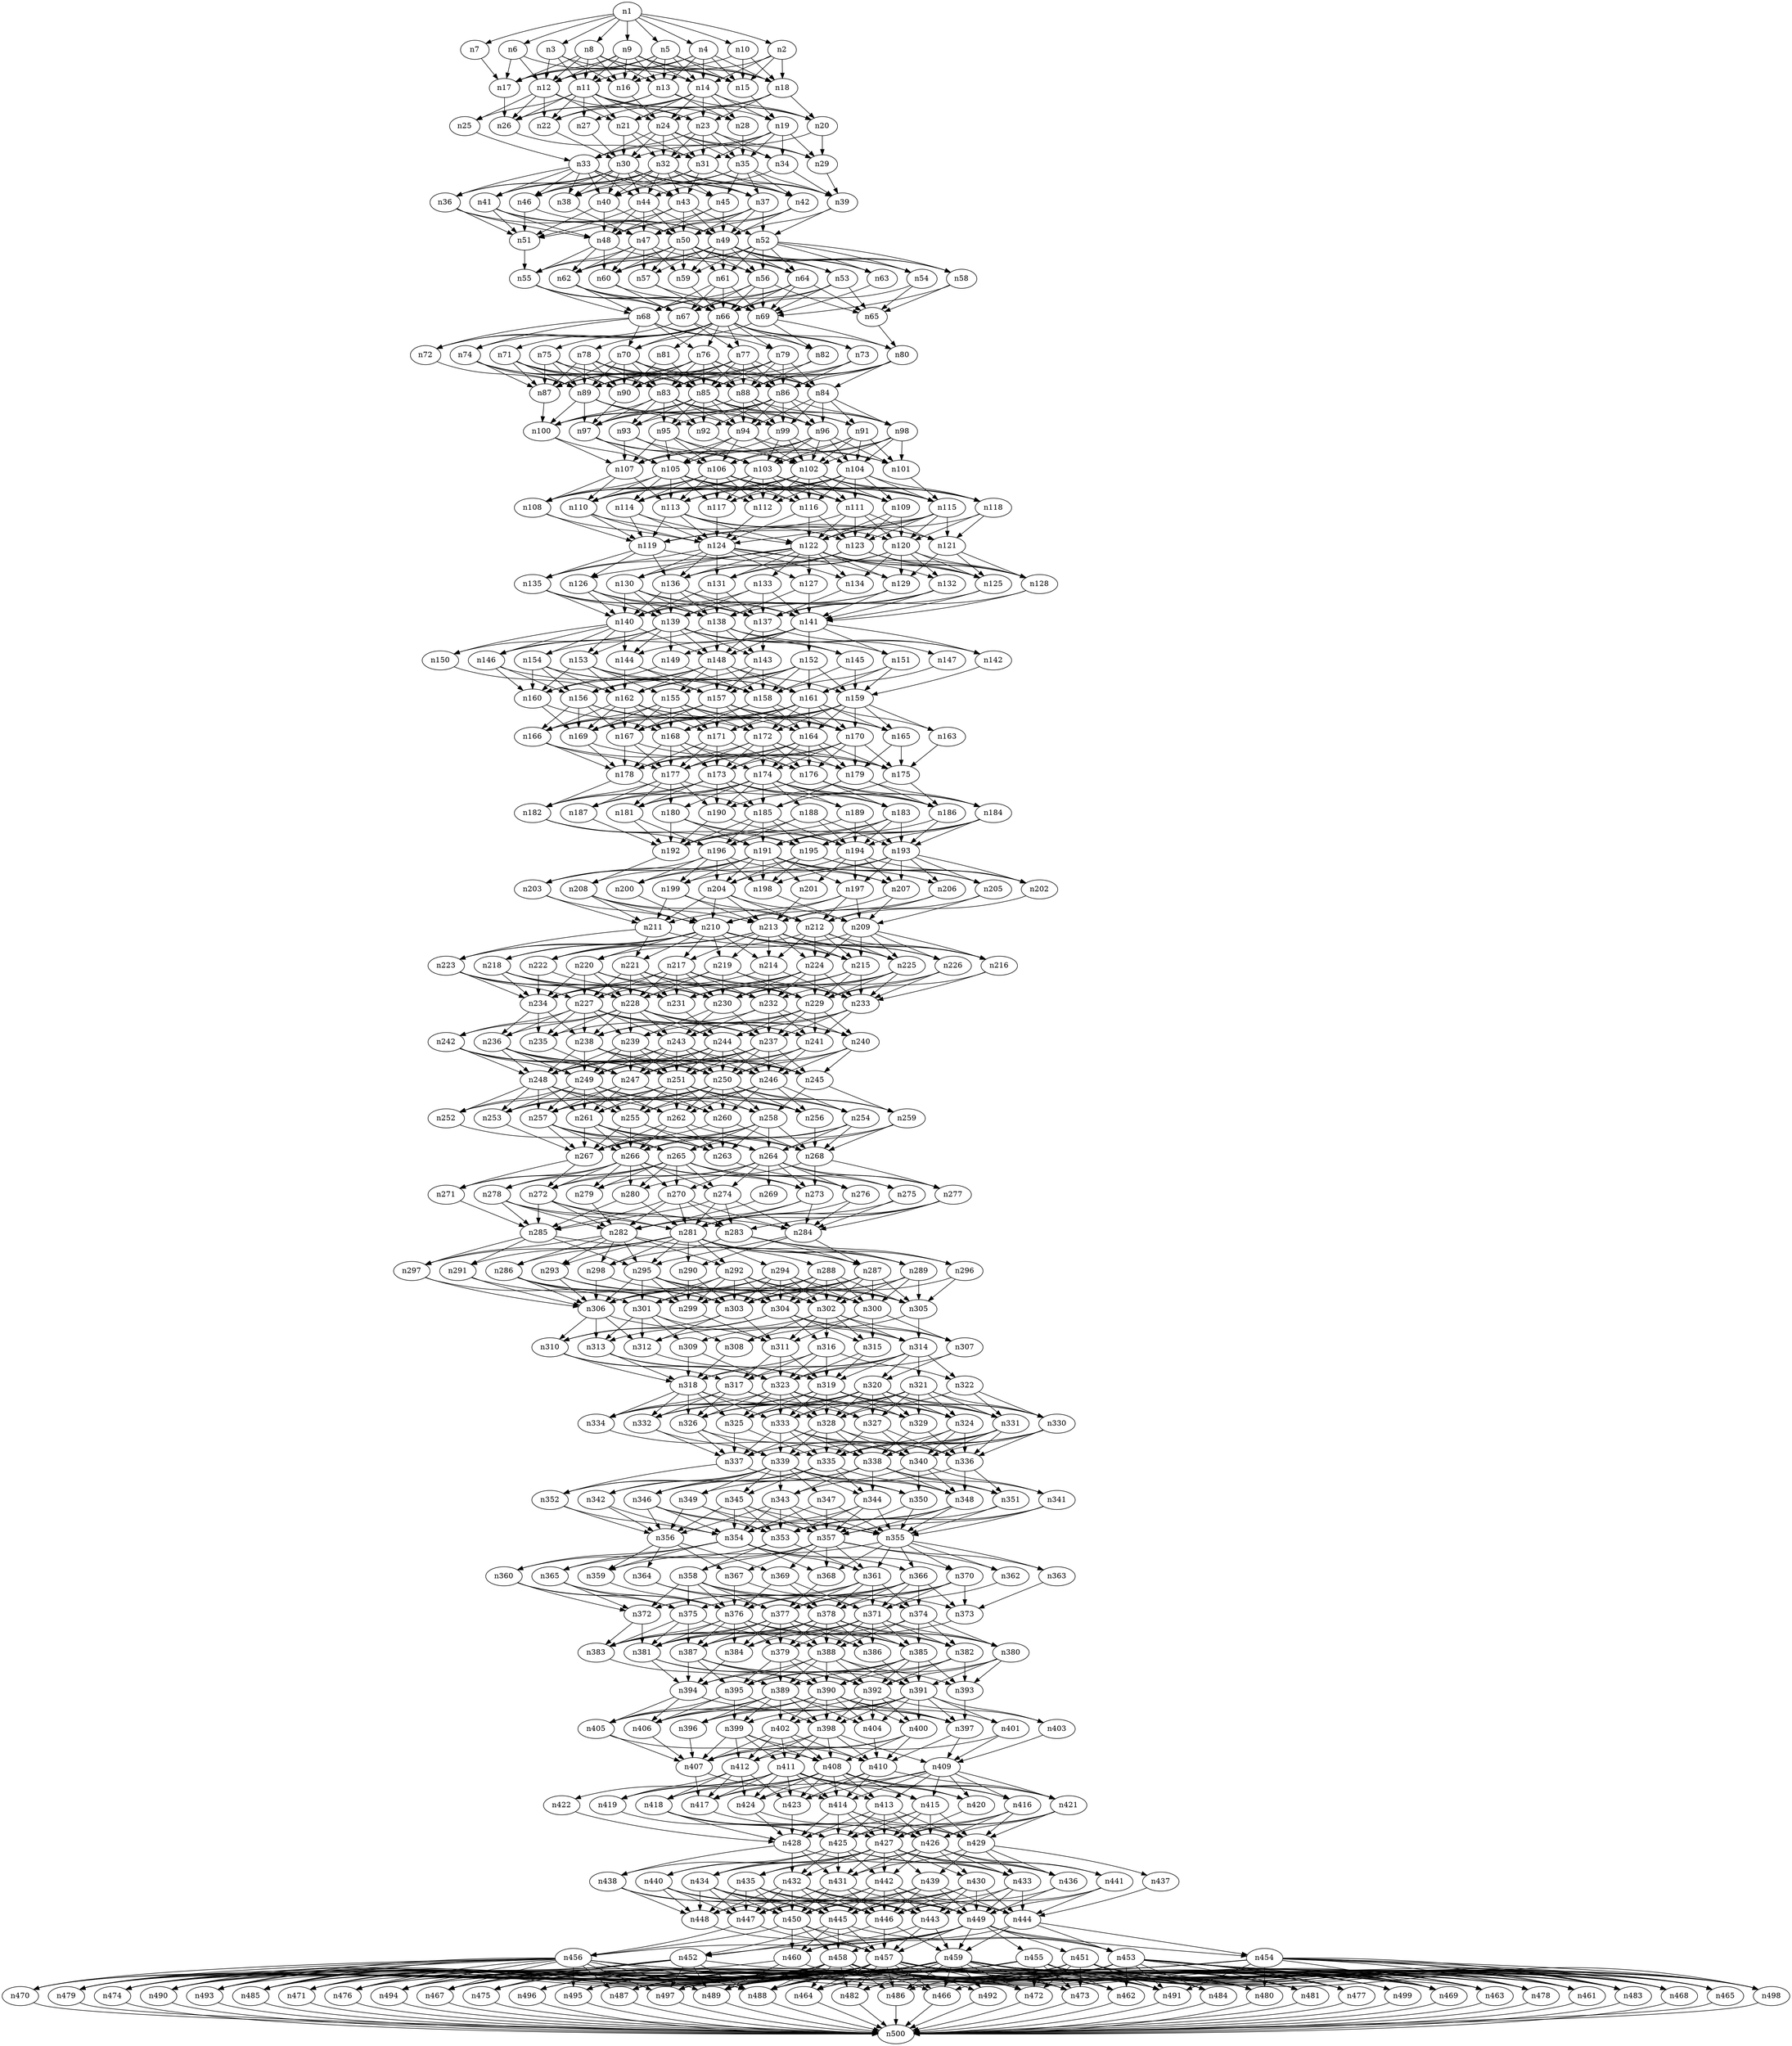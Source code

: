 digraph {
  n1 -> n2;
  n1 -> n3;
  n1 -> n4;
  n1 -> n5;
  n1 -> n6;
  n1 -> n7;
  n1 -> n8;
  n1 -> n9;
  n1 -> n10;
  n2 -> n14;
  n2 -> n15;
  n2 -> n16;
  n2 -> n18;
  n3 -> n11;
  n3 -> n12;
  n3 -> n15;
  n3 -> n16;
  n4 -> n11;
  n4 -> n12;
  n4 -> n13;
  n4 -> n14;
  n4 -> n15;
  n4 -> n18;
  n5 -> n12;
  n5 -> n13;
  n5 -> n14;
  n5 -> n15;
  n5 -> n16;
  n5 -> n17;
  n5 -> n18;
  n6 -> n12;
  n6 -> n14;
  n6 -> n17;
  n7 -> n17;
  n8 -> n11;
  n8 -> n12;
  n8 -> n13;
  n8 -> n15;
  n8 -> n16;
  n8 -> n17;
  n8 -> n18;
  n9 -> n11;
  n9 -> n12;
  n9 -> n13;
  n9 -> n14;
  n9 -> n15;
  n9 -> n16;
  n9 -> n17;
  n9 -> n18;
  n10 -> n15;
  n10 -> n17;
  n10 -> n18;
  n11 -> n19;
  n11 -> n20;
  n11 -> n21;
  n11 -> n22;
  n11 -> n23;
  n11 -> n24;
  n11 -> n25;
  n11 -> n26;
  n11 -> n27;
  n11 -> n28;
  n12 -> n21;
  n12 -> n22;
  n12 -> n23;
  n12 -> n25;
  n12 -> n26;
  n13 -> n20;
  n13 -> n22;
  n13 -> n26;
  n13 -> n28;
  n14 -> n19;
  n14 -> n20;
  n14 -> n21;
  n14 -> n22;
  n14 -> n23;
  n14 -> n24;
  n14 -> n26;
  n14 -> n27;
  n14 -> n28;
  n15 -> n19;
  n16 -> n24;
  n17 -> n26;
  n18 -> n20;
  n18 -> n21;
  n18 -> n23;
  n18 -> n24;
  n19 -> n29;
  n19 -> n31;
  n19 -> n32;
  n19 -> n33;
  n19 -> n34;
  n19 -> n35;
  n20 -> n29;
  n20 -> n30;
  n21 -> n30;
  n21 -> n31;
  n21 -> n32;
  n22 -> n30;
  n23 -> n29;
  n23 -> n31;
  n23 -> n32;
  n23 -> n33;
  n23 -> n34;
  n23 -> n35;
  n24 -> n29;
  n24 -> n30;
  n24 -> n31;
  n24 -> n32;
  n24 -> n33;
  n24 -> n34;
  n24 -> n35;
  n25 -> n33;
  n26 -> n31;
  n27 -> n30;
  n28 -> n35;
  n29 -> n39;
  n30 -> n36;
  n30 -> n37;
  n30 -> n38;
  n30 -> n40;
  n30 -> n41;
  n30 -> n42;
  n30 -> n43;
  n30 -> n44;
  n30 -> n45;
  n30 -> n46;
  n31 -> n39;
  n31 -> n40;
  n31 -> n42;
  n31 -> n43;
  n31 -> n46;
  n32 -> n36;
  n32 -> n37;
  n32 -> n38;
  n32 -> n39;
  n32 -> n40;
  n32 -> n41;
  n32 -> n42;
  n32 -> n43;
  n32 -> n44;
  n32 -> n45;
  n32 -> n46;
  n33 -> n36;
  n33 -> n37;
  n33 -> n38;
  n33 -> n40;
  n33 -> n41;
  n33 -> n42;
  n33 -> n43;
  n33 -> n44;
  n33 -> n46;
  n34 -> n39;
  n34 -> n44;
  n35 -> n37;
  n35 -> n38;
  n35 -> n39;
  n35 -> n40;
  n35 -> n42;
  n35 -> n45;
  n36 -> n48;
  n36 -> n49;
  n36 -> n51;
  n37 -> n47;
  n37 -> n48;
  n37 -> n49;
  n37 -> n50;
  n37 -> n52;
  n38 -> n47;
  n39 -> n49;
  n39 -> n52;
  n40 -> n48;
  n40 -> n50;
  n40 -> n51;
  n41 -> n47;
  n41 -> n48;
  n41 -> n49;
  n41 -> n50;
  n41 -> n51;
  n42 -> n47;
  n42 -> n49;
  n42 -> n50;
  n43 -> n48;
  n43 -> n49;
  n43 -> n50;
  n43 -> n51;
  n43 -> n52;
  n44 -> n47;
  n44 -> n48;
  n44 -> n49;
  n44 -> n50;
  n44 -> n51;
  n45 -> n47;
  n45 -> n48;
  n45 -> n49;
  n46 -> n49;
  n46 -> n51;
  n47 -> n55;
  n47 -> n57;
  n47 -> n59;
  n47 -> n60;
  n47 -> n62;
  n47 -> n64;
  n48 -> n55;
  n48 -> n56;
  n48 -> n60;
  n48 -> n62;
  n49 -> n53;
  n49 -> n54;
  n49 -> n56;
  n49 -> n57;
  n49 -> n58;
  n49 -> n59;
  n49 -> n60;
  n49 -> n61;
  n49 -> n62;
  n49 -> n63;
  n49 -> n64;
  n50 -> n53;
  n50 -> n54;
  n50 -> n55;
  n50 -> n56;
  n50 -> n57;
  n50 -> n58;
  n50 -> n59;
  n50 -> n60;
  n50 -> n61;
  n50 -> n62;
  n50 -> n63;
  n50 -> n64;
  n51 -> n55;
  n52 -> n54;
  n52 -> n56;
  n52 -> n58;
  n52 -> n59;
  n52 -> n60;
  n52 -> n61;
  n52 -> n62;
  n52 -> n63;
  n52 -> n64;
  n53 -> n65;
  n53 -> n66;
  n53 -> n67;
  n53 -> n69;
  n54 -> n65;
  n54 -> n66;
  n55 -> n66;
  n55 -> n67;
  n55 -> n68;
  n55 -> n69;
  n56 -> n65;
  n56 -> n66;
  n56 -> n67;
  n56 -> n68;
  n56 -> n69;
  n57 -> n66;
  n57 -> n69;
  n58 -> n65;
  n58 -> n69;
  n59 -> n66;
  n60 -> n67;
  n60 -> n69;
  n61 -> n66;
  n61 -> n67;
  n61 -> n68;
  n61 -> n69;
  n62 -> n66;
  n62 -> n67;
  n62 -> n68;
  n62 -> n69;
  n63 -> n69;
  n64 -> n65;
  n64 -> n66;
  n64 -> n67;
  n64 -> n68;
  n64 -> n69;
  n65 -> n80;
  n66 -> n70;
  n66 -> n71;
  n66 -> n72;
  n66 -> n73;
  n66 -> n74;
  n66 -> n75;
  n66 -> n76;
  n66 -> n77;
  n66 -> n78;
  n66 -> n79;
  n66 -> n80;
  n66 -> n81;
  n66 -> n82;
  n67 -> n72;
  n67 -> n77;
  n67 -> n82;
  n68 -> n70;
  n68 -> n72;
  n68 -> n73;
  n68 -> n74;
  n68 -> n76;
  n68 -> n79;
  n69 -> n70;
  n69 -> n80;
  n69 -> n82;
  n70 -> n83;
  n70 -> n84;
  n70 -> n85;
  n70 -> n87;
  n70 -> n88;
  n70 -> n89;
  n70 -> n90;
  n71 -> n83;
  n71 -> n85;
  n71 -> n87;
  n71 -> n88;
  n71 -> n89;
  n71 -> n90;
  n72 -> n89;
  n73 -> n83;
  n73 -> n86;
  n73 -> n88;
  n74 -> n83;
  n74 -> n85;
  n74 -> n87;
  n74 -> n88;
  n74 -> n89;
  n75 -> n84;
  n75 -> n87;
  n75 -> n88;
  n75 -> n89;
  n75 -> n90;
  n76 -> n83;
  n76 -> n84;
  n76 -> n85;
  n76 -> n86;
  n76 -> n87;
  n76 -> n88;
  n76 -> n89;
  n76 -> n90;
  n77 -> n83;
  n77 -> n84;
  n77 -> n85;
  n77 -> n86;
  n77 -> n87;
  n77 -> n88;
  n77 -> n89;
  n77 -> n90;
  n78 -> n83;
  n78 -> n85;
  n78 -> n86;
  n78 -> n87;
  n78 -> n88;
  n78 -> n89;
  n78 -> n90;
  n79 -> n83;
  n79 -> n84;
  n79 -> n85;
  n79 -> n86;
  n79 -> n87;
  n79 -> n88;
  n79 -> n89;
  n80 -> n84;
  n80 -> n85;
  n80 -> n86;
  n80 -> n88;
  n80 -> n89;
  n81 -> n85;
  n81 -> n90;
  n82 -> n88;
  n82 -> n90;
  n83 -> n91;
  n83 -> n92;
  n83 -> n93;
  n83 -> n94;
  n83 -> n95;
  n83 -> n96;
  n83 -> n97;
  n83 -> n99;
  n83 -> n100;
  n84 -> n91;
  n84 -> n94;
  n84 -> n96;
  n84 -> n98;
  n84 -> n99;
  n85 -> n91;
  n85 -> n92;
  n85 -> n93;
  n85 -> n94;
  n85 -> n95;
  n85 -> n96;
  n85 -> n97;
  n85 -> n98;
  n85 -> n99;
  n85 -> n100;
  n86 -> n92;
  n86 -> n93;
  n86 -> n94;
  n86 -> n95;
  n86 -> n96;
  n86 -> n97;
  n86 -> n98;
  n86 -> n99;
  n86 -> n100;
  n87 -> n100;
  n88 -> n94;
  n88 -> n96;
  n88 -> n97;
  n88 -> n98;
  n88 -> n99;
  n89 -> n92;
  n89 -> n94;
  n89 -> n97;
  n89 -> n99;
  n89 -> n100;
  n90 -> n97;
  n91 -> n101;
  n91 -> n102;
  n91 -> n103;
  n91 -> n104;
  n91 -> n106;
  n92 -> n102;
  n93 -> n103;
  n93 -> n106;
  n93 -> n107;
  n94 -> n101;
  n94 -> n102;
  n94 -> n105;
  n94 -> n106;
  n94 -> n107;
  n95 -> n102;
  n95 -> n103;
  n95 -> n105;
  n95 -> n106;
  n95 -> n107;
  n96 -> n101;
  n96 -> n102;
  n96 -> n103;
  n96 -> n104;
  n96 -> n105;
  n96 -> n106;
  n96 -> n107;
  n97 -> n101;
  n97 -> n103;
  n97 -> n105;
  n98 -> n101;
  n98 -> n102;
  n98 -> n103;
  n98 -> n104;
  n98 -> n107;
  n99 -> n102;
  n99 -> n103;
  n99 -> n104;
  n99 -> n105;
  n100 -> n105;
  n100 -> n107;
  n101 -> n115;
  n102 -> n108;
  n102 -> n109;
  n102 -> n110;
  n102 -> n111;
  n102 -> n112;
  n102 -> n113;
  n102 -> n114;
  n102 -> n115;
  n102 -> n116;
  n102 -> n117;
  n102 -> n118;
  n103 -> n108;
  n103 -> n109;
  n103 -> n110;
  n103 -> n111;
  n103 -> n112;
  n103 -> n114;
  n103 -> n115;
  n103 -> n116;
  n103 -> n117;
  n103 -> n118;
  n104 -> n108;
  n104 -> n109;
  n104 -> n110;
  n104 -> n111;
  n104 -> n112;
  n104 -> n113;
  n104 -> n114;
  n104 -> n115;
  n104 -> n116;
  n104 -> n117;
  n104 -> n118;
  n105 -> n108;
  n105 -> n109;
  n105 -> n110;
  n105 -> n111;
  n105 -> n112;
  n105 -> n113;
  n105 -> n114;
  n105 -> n115;
  n105 -> n116;
  n105 -> n117;
  n105 -> n118;
  n106 -> n108;
  n106 -> n109;
  n106 -> n110;
  n106 -> n111;
  n106 -> n112;
  n106 -> n113;
  n106 -> n114;
  n106 -> n115;
  n106 -> n116;
  n106 -> n117;
  n106 -> n118;
  n107 -> n108;
  n107 -> n110;
  n107 -> n113;
  n108 -> n119;
  n108 -> n124;
  n109 -> n120;
  n109 -> n122;
  n109 -> n123;
  n110 -> n119;
  n110 -> n121;
  n110 -> n124;
  n111 -> n119;
  n111 -> n120;
  n111 -> n121;
  n111 -> n122;
  n111 -> n123;
  n112 -> n124;
  n113 -> n119;
  n113 -> n120;
  n113 -> n121;
  n113 -> n122;
  n113 -> n123;
  n113 -> n124;
  n114 -> n119;
  n114 -> n122;
  n114 -> n124;
  n115 -> n119;
  n115 -> n120;
  n115 -> n121;
  n115 -> n122;
  n115 -> n123;
  n115 -> n124;
  n116 -> n122;
  n116 -> n123;
  n116 -> n124;
  n117 -> n124;
  n118 -> n120;
  n118 -> n121;
  n118 -> n122;
  n119 -> n125;
  n119 -> n126;
  n119 -> n135;
  n119 -> n136;
  n120 -> n125;
  n120 -> n128;
  n120 -> n129;
  n120 -> n131;
  n120 -> n132;
  n120 -> n134;
  n120 -> n136;
  n121 -> n125;
  n121 -> n128;
  n121 -> n129;
  n122 -> n125;
  n122 -> n126;
  n122 -> n127;
  n122 -> n128;
  n122 -> n129;
  n122 -> n130;
  n122 -> n131;
  n122 -> n132;
  n122 -> n133;
  n122 -> n134;
  n122 -> n135;
  n122 -> n136;
  n123 -> n125;
  n123 -> n128;
  n123 -> n130;
  n123 -> n131;
  n123 -> n136;
  n124 -> n127;
  n124 -> n128;
  n124 -> n129;
  n124 -> n130;
  n124 -> n131;
  n124 -> n134;
  n124 -> n135;
  n124 -> n136;
  n125 -> n138;
  n125 -> n141;
  n126 -> n137;
  n126 -> n138;
  n126 -> n139;
  n126 -> n140;
  n127 -> n138;
  n127 -> n141;
  n128 -> n137;
  n128 -> n141;
  n129 -> n139;
  n129 -> n140;
  n129 -> n141;
  n130 -> n137;
  n130 -> n138;
  n130 -> n139;
  n130 -> n140;
  n130 -> n141;
  n131 -> n137;
  n131 -> n138;
  n131 -> n140;
  n132 -> n137;
  n132 -> n139;
  n132 -> n140;
  n132 -> n141;
  n133 -> n137;
  n133 -> n139;
  n133 -> n140;
  n133 -> n141;
  n134 -> n137;
  n135 -> n137;
  n135 -> n138;
  n135 -> n139;
  n135 -> n140;
  n136 -> n137;
  n136 -> n138;
  n136 -> n139;
  n136 -> n140;
  n136 -> n141;
  n137 -> n143;
  n137 -> n147;
  n137 -> n148;
  n138 -> n142;
  n138 -> n143;
  n138 -> n145;
  n138 -> n148;
  n138 -> n154;
  n139 -> n142;
  n139 -> n143;
  n139 -> n144;
  n139 -> n145;
  n139 -> n146;
  n139 -> n148;
  n139 -> n149;
  n139 -> n150;
  n139 -> n151;
  n139 -> n153;
  n140 -> n144;
  n140 -> n146;
  n140 -> n148;
  n140 -> n150;
  n140 -> n153;
  n140 -> n154;
  n141 -> n142;
  n141 -> n144;
  n141 -> n146;
  n141 -> n148;
  n141 -> n149;
  n141 -> n151;
  n141 -> n152;
  n142 -> n159;
  n143 -> n157;
  n143 -> n158;
  n143 -> n162;
  n144 -> n157;
  n144 -> n158;
  n144 -> n162;
  n145 -> n158;
  n145 -> n159;
  n146 -> n156;
  n146 -> n158;
  n146 -> n160;
  n147 -> n161;
  n148 -> n155;
  n148 -> n156;
  n148 -> n157;
  n148 -> n158;
  n148 -> n159;
  n148 -> n160;
  n148 -> n161;
  n148 -> n162;
  n149 -> n158;
  n149 -> n160;
  n150 -> n162;
  n151 -> n158;
  n151 -> n159;
  n151 -> n161;
  n152 -> n155;
  n152 -> n156;
  n152 -> n157;
  n152 -> n158;
  n152 -> n159;
  n152 -> n161;
  n152 -> n162;
  n153 -> n155;
  n153 -> n157;
  n153 -> n160;
  n153 -> n161;
  n153 -> n162;
  n154 -> n156;
  n154 -> n158;
  n154 -> n160;
  n154 -> n161;
  n154 -> n162;
  n155 -> n164;
  n155 -> n165;
  n155 -> n166;
  n155 -> n167;
  n155 -> n168;
  n155 -> n169;
  n155 -> n171;
  n155 -> n172;
  n156 -> n166;
  n156 -> n167;
  n156 -> n169;
  n156 -> n170;
  n156 -> n172;
  n157 -> n164;
  n157 -> n165;
  n157 -> n166;
  n157 -> n167;
  n157 -> n169;
  n157 -> n170;
  n157 -> n171;
  n157 -> n172;
  n158 -> n164;
  n158 -> n167;
  n158 -> n168;
  n158 -> n170;
  n159 -> n163;
  n159 -> n164;
  n159 -> n165;
  n159 -> n167;
  n159 -> n168;
  n159 -> n169;
  n159 -> n170;
  n159 -> n171;
  n159 -> n172;
  n160 -> n168;
  n160 -> n169;
  n161 -> n163;
  n161 -> n164;
  n161 -> n165;
  n161 -> n166;
  n161 -> n167;
  n161 -> n168;
  n161 -> n169;
  n161 -> n170;
  n161 -> n171;
  n161 -> n172;
  n162 -> n165;
  n162 -> n166;
  n162 -> n167;
  n162 -> n168;
  n162 -> n169;
  n162 -> n170;
  n162 -> n171;
  n163 -> n175;
  n164 -> n173;
  n164 -> n174;
  n164 -> n175;
  n164 -> n176;
  n164 -> n177;
  n164 -> n178;
  n164 -> n179;
  n165 -> n175;
  n165 -> n179;
  n166 -> n177;
  n166 -> n178;
  n166 -> n179;
  n167 -> n175;
  n167 -> n177;
  n167 -> n178;
  n168 -> n173;
  n168 -> n174;
  n168 -> n176;
  n168 -> n177;
  n168 -> n178;
  n169 -> n175;
  n169 -> n178;
  n170 -> n173;
  n170 -> n174;
  n170 -> n175;
  n170 -> n176;
  n170 -> n177;
  n170 -> n179;
  n171 -> n173;
  n171 -> n176;
  n171 -> n177;
  n171 -> n178;
  n172 -> n173;
  n172 -> n174;
  n172 -> n175;
  n172 -> n176;
  n172 -> n177;
  n172 -> n178;
  n172 -> n179;
  n173 -> n181;
  n173 -> n182;
  n173 -> n183;
  n173 -> n185;
  n173 -> n186;
  n173 -> n187;
  n173 -> n189;
  n173 -> n190;
  n174 -> n180;
  n174 -> n181;
  n174 -> n182;
  n174 -> n183;
  n174 -> n184;
  n174 -> n185;
  n174 -> n186;
  n174 -> n187;
  n174 -> n188;
  n174 -> n189;
  n174 -> n190;
  n175 -> n185;
  n175 -> n186;
  n176 -> n181;
  n176 -> n183;
  n176 -> n184;
  n176 -> n186;
  n177 -> n180;
  n177 -> n181;
  n177 -> n182;
  n177 -> n186;
  n177 -> n187;
  n177 -> n190;
  n178 -> n182;
  n178 -> n185;
  n179 -> n184;
  n179 -> n185;
  n179 -> n186;
  n179 -> n190;
  n180 -> n191;
  n180 -> n192;
  n180 -> n194;
  n180 -> n195;
  n181 -> n192;
  n181 -> n196;
  n182 -> n191;
  n182 -> n195;
  n182 -> n196;
  n183 -> n191;
  n183 -> n193;
  n183 -> n194;
  n183 -> n195;
  n183 -> n196;
  n184 -> n191;
  n184 -> n192;
  n184 -> n193;
  n184 -> n194;
  n184 -> n195;
  n185 -> n191;
  n185 -> n192;
  n185 -> n194;
  n185 -> n195;
  n185 -> n196;
  n186 -> n191;
  n186 -> n193;
  n187 -> n192;
  n188 -> n192;
  n188 -> n193;
  n188 -> n194;
  n188 -> n196;
  n189 -> n192;
  n189 -> n193;
  n189 -> n194;
  n190 -> n192;
  n190 -> n194;
  n191 -> n197;
  n191 -> n198;
  n191 -> n199;
  n191 -> n200;
  n191 -> n201;
  n191 -> n202;
  n191 -> n203;
  n191 -> n204;
  n191 -> n205;
  n191 -> n206;
  n191 -> n207;
  n191 -> n208;
  n192 -> n208;
  n193 -> n197;
  n193 -> n198;
  n193 -> n199;
  n193 -> n202;
  n193 -> n203;
  n193 -> n205;
  n193 -> n206;
  n193 -> n207;
  n194 -> n197;
  n194 -> n201;
  n194 -> n202;
  n194 -> n204;
  n194 -> n207;
  n195 -> n198;
  n195 -> n200;
  n195 -> n202;
  n195 -> n204;
  n195 -> n205;
  n196 -> n198;
  n196 -> n199;
  n196 -> n200;
  n196 -> n203;
  n196 -> n204;
  n196 -> n207;
  n197 -> n209;
  n197 -> n210;
  n197 -> n211;
  n197 -> n212;
  n198 -> n209;
  n199 -> n211;
  n199 -> n212;
  n199 -> n213;
  n200 -> n210;
  n201 -> n213;
  n202 -> n212;
  n203 -> n210;
  n203 -> n211;
  n204 -> n209;
  n204 -> n210;
  n204 -> n211;
  n204 -> n212;
  n204 -> n213;
  n205 -> n209;
  n205 -> n213;
  n206 -> n210;
  n206 -> n212;
  n207 -> n209;
  n207 -> n213;
  n208 -> n210;
  n208 -> n211;
  n208 -> n212;
  n208 -> n213;
  n209 -> n215;
  n209 -> n216;
  n209 -> n220;
  n209 -> n224;
  n209 -> n225;
  n209 -> n226;
  n210 -> n214;
  n210 -> n215;
  n210 -> n216;
  n210 -> n217;
  n210 -> n218;
  n210 -> n219;
  n210 -> n220;
  n210 -> n221;
  n210 -> n222;
  n210 -> n223;
  n210 -> n225;
  n210 -> n226;
  n211 -> n215;
  n211 -> n221;
  n211 -> n223;
  n212 -> n214;
  n212 -> n215;
  n212 -> n216;
  n212 -> n222;
  n212 -> n224;
  n212 -> n225;
  n213 -> n214;
  n213 -> n215;
  n213 -> n216;
  n213 -> n217;
  n213 -> n218;
  n213 -> n219;
  n213 -> n222;
  n213 -> n223;
  n213 -> n224;
  n213 -> n225;
  n213 -> n226;
  n214 -> n227;
  n214 -> n232;
  n214 -> n233;
  n215 -> n229;
  n215 -> n230;
  n215 -> n231;
  n215 -> n233;
  n216 -> n229;
  n216 -> n233;
  n217 -> n227;
  n217 -> n228;
  n217 -> n229;
  n217 -> n230;
  n217 -> n231;
  n217 -> n232;
  n217 -> n233;
  n217 -> n234;
  n218 -> n228;
  n218 -> n231;
  n218 -> n232;
  n218 -> n234;
  n219 -> n228;
  n219 -> n229;
  n219 -> n230;
  n219 -> n233;
  n219 -> n234;
  n220 -> n227;
  n220 -> n228;
  n220 -> n229;
  n220 -> n230;
  n220 -> n234;
  n221 -> n227;
  n221 -> n228;
  n221 -> n229;
  n221 -> n230;
  n221 -> n231;
  n221 -> n232;
  n222 -> n231;
  n222 -> n234;
  n223 -> n227;
  n223 -> n228;
  n223 -> n230;
  n223 -> n231;
  n223 -> n234;
  n224 -> n228;
  n224 -> n229;
  n224 -> n230;
  n224 -> n231;
  n224 -> n232;
  n224 -> n233;
  n224 -> n234;
  n225 -> n229;
  n225 -> n230;
  n225 -> n231;
  n225 -> n232;
  n225 -> n233;
  n226 -> n229;
  n226 -> n230;
  n226 -> n233;
  n227 -> n235;
  n227 -> n236;
  n227 -> n237;
  n227 -> n238;
  n227 -> n239;
  n227 -> n240;
  n227 -> n241;
  n227 -> n242;
  n227 -> n243;
  n227 -> n244;
  n228 -> n235;
  n228 -> n236;
  n228 -> n237;
  n228 -> n238;
  n228 -> n239;
  n228 -> n240;
  n228 -> n241;
  n228 -> n242;
  n228 -> n243;
  n228 -> n244;
  n229 -> n235;
  n229 -> n237;
  n229 -> n238;
  n229 -> n240;
  n229 -> n241;
  n229 -> n243;
  n229 -> n244;
  n230 -> n237;
  n230 -> n239;
  n230 -> n243;
  n231 -> n244;
  n232 -> n237;
  n232 -> n238;
  n232 -> n240;
  n232 -> n241;
  n232 -> n243;
  n233 -> n237;
  n233 -> n239;
  n233 -> n241;
  n233 -> n244;
  n234 -> n235;
  n234 -> n236;
  n234 -> n238;
  n235 -> n247;
  n236 -> n245;
  n236 -> n246;
  n236 -> n247;
  n236 -> n248;
  n236 -> n249;
  n236 -> n250;
  n236 -> n251;
  n237 -> n245;
  n237 -> n246;
  n237 -> n247;
  n237 -> n248;
  n237 -> n249;
  n237 -> n250;
  n237 -> n251;
  n238 -> n245;
  n238 -> n248;
  n238 -> n249;
  n238 -> n250;
  n238 -> n251;
  n239 -> n245;
  n239 -> n247;
  n239 -> n248;
  n239 -> n249;
  n239 -> n250;
  n239 -> n251;
  n240 -> n245;
  n240 -> n246;
  n240 -> n247;
  n240 -> n250;
  n241 -> n246;
  n241 -> n247;
  n241 -> n250;
  n241 -> n251;
  n242 -> n246;
  n242 -> n247;
  n242 -> n248;
  n242 -> n249;
  n242 -> n251;
  n243 -> n245;
  n243 -> n246;
  n243 -> n247;
  n243 -> n248;
  n243 -> n249;
  n243 -> n250;
  n243 -> n251;
  n244 -> n245;
  n244 -> n246;
  n244 -> n247;
  n244 -> n248;
  n244 -> n249;
  n244 -> n250;
  n244 -> n251;
  n245 -> n258;
  n245 -> n259;
  n246 -> n254;
  n246 -> n255;
  n246 -> n256;
  n246 -> n257;
  n246 -> n260;
  n246 -> n262;
  n247 -> n253;
  n247 -> n256;
  n247 -> n257;
  n247 -> n260;
  n247 -> n261;
  n248 -> n252;
  n248 -> n253;
  n248 -> n255;
  n248 -> n256;
  n248 -> n257;
  n248 -> n261;
  n248 -> n262;
  n249 -> n252;
  n249 -> n253;
  n249 -> n255;
  n249 -> n257;
  n249 -> n258;
  n249 -> n260;
  n249 -> n261;
  n249 -> n262;
  n250 -> n252;
  n250 -> n253;
  n250 -> n254;
  n250 -> n255;
  n250 -> n256;
  n250 -> n257;
  n250 -> n258;
  n250 -> n259;
  n250 -> n260;
  n250 -> n261;
  n250 -> n262;
  n251 -> n253;
  n251 -> n254;
  n251 -> n255;
  n251 -> n256;
  n251 -> n257;
  n251 -> n258;
  n251 -> n259;
  n251 -> n260;
  n251 -> n261;
  n251 -> n262;
  n252 -> n265;
  n253 -> n267;
  n254 -> n264;
  n254 -> n265;
  n254 -> n267;
  n254 -> n268;
  n255 -> n263;
  n255 -> n264;
  n255 -> n266;
  n255 -> n267;
  n256 -> n268;
  n257 -> n263;
  n257 -> n264;
  n257 -> n265;
  n257 -> n266;
  n257 -> n267;
  n258 -> n263;
  n258 -> n264;
  n258 -> n265;
  n258 -> n266;
  n258 -> n267;
  n258 -> n268;
  n259 -> n264;
  n259 -> n266;
  n259 -> n268;
  n260 -> n263;
  n260 -> n267;
  n260 -> n268;
  n261 -> n263;
  n261 -> n264;
  n261 -> n265;
  n261 -> n266;
  n261 -> n267;
  n261 -> n268;
  n262 -> n263;
  n262 -> n266;
  n262 -> n267;
  n262 -> n268;
  n263 -> n276;
  n264 -> n269;
  n264 -> n270;
  n264 -> n272;
  n264 -> n273;
  n264 -> n274;
  n264 -> n275;
  n264 -> n276;
  n264 -> n277;
  n264 -> n279;
  n265 -> n270;
  n265 -> n271;
  n265 -> n272;
  n265 -> n273;
  n265 -> n274;
  n265 -> n275;
  n265 -> n277;
  n265 -> n278;
  n265 -> n279;
  n265 -> n280;
  n266 -> n270;
  n266 -> n271;
  n266 -> n272;
  n266 -> n273;
  n266 -> n274;
  n266 -> n276;
  n266 -> n278;
  n266 -> n279;
  n266 -> n280;
  n267 -> n271;
  n267 -> n272;
  n268 -> n273;
  n268 -> n277;
  n268 -> n280;
  n269 -> n282;
  n270 -> n281;
  n270 -> n282;
  n270 -> n283;
  n270 -> n284;
  n270 -> n285;
  n271 -> n285;
  n272 -> n281;
  n272 -> n282;
  n272 -> n283;
  n272 -> n284;
  n272 -> n285;
  n273 -> n281;
  n273 -> n282;
  n273 -> n284;
  n274 -> n281;
  n274 -> n283;
  n274 -> n284;
  n274 -> n285;
  n275 -> n281;
  n275 -> n284;
  n276 -> n281;
  n276 -> n284;
  n277 -> n281;
  n277 -> n282;
  n277 -> n283;
  n277 -> n284;
  n278 -> n281;
  n278 -> n282;
  n278 -> n283;
  n278 -> n285;
  n279 -> n282;
  n280 -> n281;
  n280 -> n285;
  n281 -> n286;
  n281 -> n287;
  n281 -> n288;
  n281 -> n289;
  n281 -> n290;
  n281 -> n291;
  n281 -> n292;
  n281 -> n293;
  n281 -> n294;
  n281 -> n295;
  n281 -> n296;
  n281 -> n297;
  n281 -> n298;
  n282 -> n286;
  n282 -> n289;
  n282 -> n292;
  n282 -> n293;
  n282 -> n295;
  n282 -> n297;
  n282 -> n298;
  n283 -> n287;
  n283 -> n289;
  n283 -> n296;
  n283 -> n298;
  n284 -> n287;
  n284 -> n290;
  n284 -> n295;
  n285 -> n287;
  n285 -> n291;
  n285 -> n295;
  n285 -> n297;
  n286 -> n299;
  n286 -> n300;
  n286 -> n301;
  n286 -> n303;
  n286 -> n306;
  n287 -> n299;
  n287 -> n300;
  n287 -> n302;
  n287 -> n303;
  n287 -> n304;
  n287 -> n305;
  n287 -> n306;
  n288 -> n299;
  n288 -> n300;
  n288 -> n301;
  n288 -> n302;
  n288 -> n303;
  n288 -> n304;
  n288 -> n305;
  n289 -> n299;
  n289 -> n300;
  n289 -> n302;
  n289 -> n303;
  n289 -> n305;
  n290 -> n299;
  n290 -> n303;
  n291 -> n302;
  n291 -> n306;
  n292 -> n299;
  n292 -> n300;
  n292 -> n301;
  n292 -> n302;
  n292 -> n303;
  n292 -> n304;
  n292 -> n305;
  n292 -> n306;
  n293 -> n302;
  n293 -> n303;
  n293 -> n306;
  n294 -> n300;
  n294 -> n301;
  n294 -> n302;
  n294 -> n303;
  n294 -> n304;
  n294 -> n305;
  n294 -> n306;
  n295 -> n299;
  n295 -> n300;
  n295 -> n301;
  n295 -> n303;
  n295 -> n304;
  n295 -> n305;
  n295 -> n306;
  n296 -> n303;
  n296 -> n305;
  n297 -> n299;
  n297 -> n306;
  n298 -> n304;
  n298 -> n306;
  n299 -> n311;
  n300 -> n307;
  n300 -> n309;
  n300 -> n311;
  n300 -> n315;
  n301 -> n308;
  n301 -> n309;
  n301 -> n311;
  n301 -> n312;
  n301 -> n313;
  n302 -> n307;
  n302 -> n308;
  n302 -> n311;
  n302 -> n312;
  n302 -> n314;
  n302 -> n315;
  n302 -> n316;
  n303 -> n310;
  n303 -> n311;
  n303 -> n312;
  n304 -> n307;
  n304 -> n310;
  n304 -> n313;
  n304 -> n314;
  n304 -> n315;
  n304 -> n316;
  n305 -> n308;
  n305 -> n314;
  n306 -> n310;
  n306 -> n312;
  n306 -> n313;
  n306 -> n314;
  n307 -> n320;
  n307 -> n323;
  n308 -> n318;
  n309 -> n318;
  n309 -> n323;
  n310 -> n317;
  n310 -> n318;
  n310 -> n323;
  n311 -> n317;
  n311 -> n319;
  n311 -> n323;
  n312 -> n319;
  n313 -> n318;
  n313 -> n319;
  n313 -> n323;
  n314 -> n317;
  n314 -> n318;
  n314 -> n319;
  n314 -> n320;
  n314 -> n321;
  n314 -> n322;
  n314 -> n323;
  n315 -> n319;
  n315 -> n323;
  n316 -> n317;
  n316 -> n318;
  n316 -> n319;
  n316 -> n322;
  n316 -> n323;
  n317 -> n326;
  n317 -> n328;
  n317 -> n329;
  n317 -> n332;
  n317 -> n334;
  n318 -> n325;
  n318 -> n326;
  n318 -> n327;
  n318 -> n332;
  n318 -> n333;
  n318 -> n334;
  n319 -> n324;
  n319 -> n325;
  n319 -> n328;
  n319 -> n329;
  n319 -> n330;
  n319 -> n331;
  n319 -> n332;
  n319 -> n333;
  n319 -> n334;
  n320 -> n324;
  n320 -> n325;
  n320 -> n326;
  n320 -> n327;
  n320 -> n328;
  n320 -> n329;
  n320 -> n330;
  n320 -> n331;
  n320 -> n332;
  n320 -> n333;
  n320 -> n334;
  n321 -> n324;
  n321 -> n325;
  n321 -> n326;
  n321 -> n327;
  n321 -> n328;
  n321 -> n329;
  n321 -> n330;
  n321 -> n331;
  n321 -> n332;
  n321 -> n333;
  n322 -> n328;
  n322 -> n330;
  n322 -> n331;
  n323 -> n324;
  n323 -> n325;
  n323 -> n326;
  n323 -> n327;
  n323 -> n328;
  n323 -> n329;
  n323 -> n331;
  n323 -> n333;
  n323 -> n334;
  n324 -> n335;
  n324 -> n336;
  n324 -> n338;
  n324 -> n340;
  n325 -> n335;
  n325 -> n337;
  n326 -> n337;
  n326 -> n339;
  n326 -> n340;
  n327 -> n335;
  n327 -> n336;
  n327 -> n340;
  n328 -> n335;
  n328 -> n336;
  n328 -> n337;
  n328 -> n338;
  n328 -> n339;
  n328 -> n340;
  n329 -> n336;
  n329 -> n338;
  n330 -> n335;
  n330 -> n336;
  n330 -> n337;
  n330 -> n339;
  n330 -> n340;
  n331 -> n335;
  n331 -> n336;
  n331 -> n337;
  n331 -> n338;
  n331 -> n340;
  n332 -> n337;
  n332 -> n339;
  n333 -> n335;
  n333 -> n336;
  n333 -> n337;
  n333 -> n338;
  n333 -> n339;
  n333 -> n340;
  n334 -> n338;
  n335 -> n344;
  n335 -> n345;
  n335 -> n346;
  n335 -> n348;
  n335 -> n352;
  n336 -> n348;
  n336 -> n349;
  n336 -> n351;
  n337 -> n350;
  n337 -> n352;
  n338 -> n341;
  n338 -> n342;
  n338 -> n343;
  n338 -> n344;
  n338 -> n346;
  n338 -> n348;
  n338 -> n351;
  n339 -> n342;
  n339 -> n343;
  n339 -> n344;
  n339 -> n345;
  n339 -> n346;
  n339 -> n347;
  n339 -> n348;
  n339 -> n349;
  n339 -> n350;
  n339 -> n351;
  n339 -> n352;
  n340 -> n341;
  n340 -> n343;
  n340 -> n348;
  n340 -> n350;
  n341 -> n353;
  n341 -> n355;
  n341 -> n357;
  n342 -> n354;
  n342 -> n356;
  n343 -> n353;
  n343 -> n354;
  n343 -> n355;
  n343 -> n356;
  n343 -> n357;
  n344 -> n353;
  n344 -> n354;
  n344 -> n355;
  n344 -> n357;
  n345 -> n353;
  n345 -> n354;
  n345 -> n355;
  n345 -> n356;
  n345 -> n357;
  n346 -> n353;
  n346 -> n354;
  n346 -> n355;
  n346 -> n356;
  n347 -> n354;
  n347 -> n355;
  n347 -> n357;
  n348 -> n353;
  n348 -> n354;
  n348 -> n355;
  n348 -> n357;
  n349 -> n353;
  n349 -> n356;
  n349 -> n357;
  n350 -> n355;
  n350 -> n357;
  n351 -> n353;
  n351 -> n355;
  n352 -> n354;
  n352 -> n356;
  n353 -> n358;
  n353 -> n360;
  n353 -> n361;
  n354 -> n359;
  n354 -> n360;
  n354 -> n361;
  n354 -> n365;
  n354 -> n366;
  n354 -> n368;
  n354 -> n370;
  n355 -> n359;
  n355 -> n361;
  n355 -> n362;
  n355 -> n363;
  n355 -> n366;
  n355 -> n368;
  n355 -> n370;
  n356 -> n359;
  n356 -> n364;
  n356 -> n367;
  n356 -> n369;
  n357 -> n358;
  n357 -> n361;
  n357 -> n362;
  n357 -> n363;
  n357 -> n365;
  n357 -> n367;
  n357 -> n368;
  n357 -> n369;
  n358 -> n372;
  n358 -> n373;
  n358 -> n374;
  n358 -> n375;
  n358 -> n376;
  n358 -> n377;
  n358 -> n378;
  n359 -> n376;
  n360 -> n372;
  n360 -> n375;
  n360 -> n376;
  n361 -> n371;
  n361 -> n372;
  n361 -> n374;
  n361 -> n376;
  n361 -> n377;
  n361 -> n378;
  n362 -> n371;
  n363 -> n373;
  n364 -> n377;
  n364 -> n378;
  n365 -> n372;
  n365 -> n375;
  n365 -> n376;
  n366 -> n371;
  n366 -> n372;
  n366 -> n373;
  n366 -> n374;
  n366 -> n376;
  n366 -> n377;
  n366 -> n378;
  n367 -> n371;
  n367 -> n376;
  n368 -> n377;
  n369 -> n371;
  n369 -> n376;
  n369 -> n378;
  n370 -> n371;
  n370 -> n373;
  n370 -> n375;
  n370 -> n377;
  n370 -> n378;
  n371 -> n379;
  n371 -> n380;
  n371 -> n381;
  n371 -> n382;
  n371 -> n384;
  n371 -> n385;
  n371 -> n386;
  n371 -> n387;
  n371 -> n388;
  n372 -> n381;
  n372 -> n383;
  n373 -> n381;
  n374 -> n380;
  n374 -> n382;
  n374 -> n383;
  n374 -> n385;
  n374 -> n388;
  n375 -> n381;
  n375 -> n383;
  n375 -> n387;
  n375 -> n388;
  n376 -> n379;
  n376 -> n381;
  n376 -> n382;
  n376 -> n383;
  n376 -> n384;
  n376 -> n385;
  n376 -> n386;
  n376 -> n387;
  n377 -> n379;
  n377 -> n380;
  n377 -> n381;
  n377 -> n383;
  n377 -> n384;
  n377 -> n385;
  n377 -> n386;
  n377 -> n387;
  n377 -> n388;
  n378 -> n379;
  n378 -> n380;
  n378 -> n381;
  n378 -> n382;
  n378 -> n383;
  n378 -> n384;
  n378 -> n385;
  n378 -> n386;
  n378 -> n387;
  n378 -> n388;
  n379 -> n389;
  n379 -> n390;
  n379 -> n392;
  n379 -> n395;
  n380 -> n391;
  n380 -> n392;
  n380 -> n393;
  n380 -> n395;
  n381 -> n390;
  n381 -> n392;
  n381 -> n394;
  n382 -> n390;
  n382 -> n392;
  n382 -> n393;
  n382 -> n395;
  n383 -> n389;
  n384 -> n394;
  n385 -> n389;
  n385 -> n390;
  n385 -> n391;
  n385 -> n392;
  n385 -> n393;
  n385 -> n394;
  n385 -> n395;
  n386 -> n391;
  n387 -> n390;
  n387 -> n391;
  n387 -> n392;
  n387 -> n394;
  n387 -> n395;
  n388 -> n389;
  n388 -> n390;
  n388 -> n391;
  n388 -> n392;
  n388 -> n393;
  n388 -> n394;
  n388 -> n395;
  n389 -> n396;
  n389 -> n397;
  n389 -> n398;
  n389 -> n399;
  n389 -> n402;
  n389 -> n404;
  n389 -> n405;
  n389 -> n406;
  n390 -> n396;
  n390 -> n397;
  n390 -> n398;
  n390 -> n400;
  n390 -> n401;
  n390 -> n402;
  n390 -> n404;
  n390 -> n406;
  n391 -> n396;
  n391 -> n397;
  n391 -> n398;
  n391 -> n399;
  n391 -> n400;
  n391 -> n401;
  n391 -> n402;
  n391 -> n403;
  n391 -> n404;
  n391 -> n406;
  n392 -> n398;
  n392 -> n400;
  n392 -> n403;
  n392 -> n404;
  n392 -> n405;
  n393 -> n397;
  n394 -> n397;
  n394 -> n405;
  n394 -> n406;
  n395 -> n398;
  n395 -> n399;
  n395 -> n405;
  n395 -> n406;
  n396 -> n407;
  n397 -> n409;
  n397 -> n410;
  n398 -> n407;
  n398 -> n408;
  n398 -> n409;
  n398 -> n410;
  n398 -> n411;
  n398 -> n412;
  n399 -> n407;
  n399 -> n408;
  n399 -> n410;
  n399 -> n411;
  n399 -> n412;
  n400 -> n407;
  n400 -> n408;
  n400 -> n410;
  n400 -> n412;
  n401 -> n407;
  n401 -> n409;
  n402 -> n407;
  n402 -> n408;
  n402 -> n410;
  n402 -> n411;
  n402 -> n412;
  n403 -> n409;
  n404 -> n410;
  n405 -> n407;
  n405 -> n408;
  n406 -> n407;
  n407 -> n414;
  n407 -> n417;
  n408 -> n413;
  n408 -> n414;
  n408 -> n415;
  n408 -> n416;
  n408 -> n417;
  n408 -> n418;
  n408 -> n419;
  n408 -> n420;
  n408 -> n421;
  n408 -> n423;
  n408 -> n424;
  n409 -> n413;
  n409 -> n414;
  n409 -> n415;
  n409 -> n416;
  n409 -> n417;
  n409 -> n420;
  n409 -> n421;
  n409 -> n423;
  n410 -> n414;
  n410 -> n421;
  n410 -> n423;
  n410 -> n424;
  n411 -> n413;
  n411 -> n414;
  n411 -> n415;
  n411 -> n416;
  n411 -> n417;
  n411 -> n418;
  n411 -> n419;
  n411 -> n420;
  n411 -> n421;
  n411 -> n422;
  n411 -> n423;
  n411 -> n424;
  n412 -> n417;
  n412 -> n418;
  n412 -> n419;
  n412 -> n423;
  n412 -> n424;
  n413 -> n425;
  n413 -> n426;
  n413 -> n427;
  n413 -> n428;
  n413 -> n429;
  n414 -> n425;
  n414 -> n426;
  n414 -> n427;
  n414 -> n428;
  n414 -> n429;
  n415 -> n425;
  n415 -> n426;
  n415 -> n427;
  n415 -> n428;
  n415 -> n429;
  n416 -> n425;
  n416 -> n426;
  n416 -> n427;
  n416 -> n429;
  n417 -> n426;
  n418 -> n425;
  n418 -> n426;
  n418 -> n427;
  n418 -> n428;
  n418 -> n429;
  n419 -> n425;
  n420 -> n427;
  n421 -> n425;
  n421 -> n426;
  n421 -> n427;
  n421 -> n429;
  n422 -> n428;
  n423 -> n428;
  n424 -> n426;
  n424 -> n428;
  n425 -> n431;
  n425 -> n432;
  n425 -> n433;
  n425 -> n434;
  n425 -> n436;
  n425 -> n440;
  n425 -> n442;
  n426 -> n430;
  n426 -> n431;
  n426 -> n433;
  n426 -> n434;
  n426 -> n435;
  n426 -> n436;
  n426 -> n441;
  n426 -> n442;
  n427 -> n430;
  n427 -> n431;
  n427 -> n432;
  n427 -> n433;
  n427 -> n434;
  n427 -> n435;
  n427 -> n436;
  n427 -> n438;
  n427 -> n439;
  n427 -> n440;
  n427 -> n441;
  n427 -> n442;
  n428 -> n431;
  n428 -> n432;
  n428 -> n433;
  n428 -> n438;
  n429 -> n431;
  n429 -> n433;
  n429 -> n436;
  n429 -> n437;
  n429 -> n439;
  n430 -> n443;
  n430 -> n444;
  n430 -> n445;
  n430 -> n446;
  n430 -> n447;
  n430 -> n449;
  n430 -> n450;
  n431 -> n446;
  n431 -> n447;
  n431 -> n449;
  n431 -> n450;
  n432 -> n443;
  n432 -> n444;
  n432 -> n445;
  n432 -> n446;
  n432 -> n447;
  n432 -> n448;
  n432 -> n449;
  n432 -> n450;
  n433 -> n443;
  n433 -> n444;
  n433 -> n445;
  n433 -> n449;
  n434 -> n445;
  n434 -> n446;
  n434 -> n447;
  n434 -> n448;
  n434 -> n449;
  n434 -> n450;
  n435 -> n443;
  n435 -> n445;
  n435 -> n446;
  n435 -> n447;
  n435 -> n448;
  n435 -> n449;
  n435 -> n450;
  n436 -> n446;
  n436 -> n449;
  n437 -> n444;
  n438 -> n446;
  n438 -> n448;
  n438 -> n450;
  n439 -> n444;
  n439 -> n445;
  n439 -> n446;
  n439 -> n448;
  n439 -> n449;
  n439 -> n450;
  n440 -> n443;
  n440 -> n445;
  n440 -> n446;
  n440 -> n447;
  n440 -> n448;
  n441 -> n444;
  n441 -> n446;
  n441 -> n449;
  n442 -> n443;
  n442 -> n444;
  n442 -> n445;
  n442 -> n446;
  n442 -> n447;
  n442 -> n449;
  n442 -> n450;
  n443 -> n457;
  n443 -> n459;
  n443 -> n460;
  n444 -> n453;
  n444 -> n454;
  n444 -> n459;
  n444 -> n460;
  n445 -> n452;
  n445 -> n453;
  n445 -> n457;
  n445 -> n458;
  n445 -> n460;
  n446 -> n452;
  n446 -> n457;
  n446 -> n459;
  n447 -> n456;
  n447 -> n457;
  n448 -> n457;
  n449 -> n451;
  n449 -> n452;
  n449 -> n453;
  n449 -> n454;
  n449 -> n455;
  n449 -> n456;
  n449 -> n457;
  n449 -> n458;
  n449 -> n459;
  n449 -> n460;
  n450 -> n453;
  n450 -> n456;
  n450 -> n457;
  n450 -> n458;
  n450 -> n460;
  n451 -> n461;
  n451 -> n463;
  n451 -> n464;
  n451 -> n467;
  n451 -> n468;
  n451 -> n469;
  n451 -> n471;
  n451 -> n472;
  n451 -> n473;
  n451 -> n476;
  n451 -> n477;
  n451 -> n478;
  n451 -> n480;
  n451 -> n481;
  n451 -> n482;
  n451 -> n489;
  n451 -> n491;
  n451 -> n495;
  n451 -> n498;
  n452 -> n467;
  n452 -> n469;
  n452 -> n471;
  n452 -> n475;
  n452 -> n479;
  n452 -> n485;
  n452 -> n488;
  n452 -> n489;
  n452 -> n497;
  n453 -> n462;
  n453 -> n463;
  n453 -> n465;
  n453 -> n466;
  n453 -> n468;
  n453 -> n469;
  n453 -> n475;
  n453 -> n477;
  n453 -> n481;
  n453 -> n483;
  n453 -> n484;
  n453 -> n486;
  n453 -> n487;
  n453 -> n488;
  n453 -> n489;
  n453 -> n491;
  n453 -> n494;
  n453 -> n497;
  n453 -> n498;
  n453 -> n499;
  n454 -> n461;
  n454 -> n465;
  n454 -> n467;
  n454 -> n468;
  n454 -> n469;
  n454 -> n478;
  n454 -> n480;
  n454 -> n483;
  n454 -> n488;
  n454 -> n489;
  n454 -> n491;
  n454 -> n497;
  n454 -> n498;
  n455 -> n461;
  n455 -> n462;
  n455 -> n463;
  n455 -> n468;
  n455 -> n469;
  n455 -> n472;
  n455 -> n473;
  n455 -> n483;
  n455 -> n484;
  n455 -> n485;
  n455 -> n487;
  n455 -> n488;
  n455 -> n489;
  n455 -> n495;
  n455 -> n496;
  n455 -> n497;
  n456 -> n467;
  n456 -> n470;
  n456 -> n474;
  n456 -> n476;
  n456 -> n479;
  n456 -> n480;
  n456 -> n485;
  n456 -> n487;
  n456 -> n488;
  n456 -> n489;
  n456 -> n490;
  n456 -> n491;
  n456 -> n493;
  n456 -> n494;
  n456 -> n495;
  n456 -> n497;
  n457 -> n461;
  n457 -> n462;
  n457 -> n463;
  n457 -> n464;
  n457 -> n466;
  n457 -> n467;
  n457 -> n468;
  n457 -> n469;
  n457 -> n470;
  n457 -> n472;
  n457 -> n473;
  n457 -> n474;
  n457 -> n475;
  n457 -> n476;
  n457 -> n477;
  n457 -> n478;
  n457 -> n479;
  n457 -> n480;
  n457 -> n481;
  n457 -> n482;
  n457 -> n483;
  n457 -> n484;
  n457 -> n485;
  n457 -> n486;
  n457 -> n487;
  n457 -> n488;
  n457 -> n489;
  n457 -> n490;
  n457 -> n491;
  n457 -> n492;
  n457 -> n493;
  n457 -> n494;
  n457 -> n495;
  n457 -> n496;
  n457 -> n497;
  n457 -> n498;
  n458 -> n461;
  n458 -> n462;
  n458 -> n463;
  n458 -> n464;
  n458 -> n465;
  n458 -> n466;
  n458 -> n467;
  n458 -> n468;
  n458 -> n469;
  n458 -> n470;
  n458 -> n471;
  n458 -> n472;
  n458 -> n473;
  n458 -> n474;
  n458 -> n475;
  n458 -> n476;
  n458 -> n477;
  n458 -> n478;
  n458 -> n479;
  n458 -> n481;
  n458 -> n482;
  n458 -> n483;
  n458 -> n484;
  n458 -> n485;
  n458 -> n486;
  n458 -> n487;
  n458 -> n488;
  n458 -> n489;
  n458 -> n490;
  n458 -> n493;
  n458 -> n494;
  n458 -> n495;
  n458 -> n496;
  n458 -> n497;
  n458 -> n499;
  n459 -> n461;
  n459 -> n462;
  n459 -> n463;
  n459 -> n464;
  n459 -> n465;
  n459 -> n466;
  n459 -> n467;
  n459 -> n468;
  n459 -> n469;
  n459 -> n472;
  n459 -> n473;
  n459 -> n474;
  n459 -> n475;
  n459 -> n476;
  n459 -> n477;
  n459 -> n478;
  n459 -> n479;
  n459 -> n480;
  n459 -> n481;
  n459 -> n482;
  n459 -> n483;
  n459 -> n484;
  n459 -> n485;
  n459 -> n486;
  n459 -> n487;
  n459 -> n488;
  n459 -> n489;
  n459 -> n490;
  n459 -> n491;
  n459 -> n492;
  n459 -> n493;
  n459 -> n494;
  n459 -> n495;
  n459 -> n497;
  n459 -> n498;
  n459 -> n499;
  n460 -> n474;
  n460 -> n489;
  n460 -> n491;
  n461 -> n500;
  n462 -> n500;
  n463 -> n500;
  n464 -> n500;
  n465 -> n500;
  n466 -> n500;
  n467 -> n500;
  n468 -> n500;
  n469 -> n500;
  n470 -> n500;
  n471 -> n500;
  n472 -> n500;
  n473 -> n500;
  n474 -> n500;
  n475 -> n500;
  n476 -> n500;
  n477 -> n500;
  n478 -> n500;
  n479 -> n500;
  n480 -> n500;
  n481 -> n500;
  n482 -> n500;
  n483 -> n500;
  n484 -> n500;
  n485 -> n500;
  n486 -> n500;
  n487 -> n500;
  n488 -> n500;
  n489 -> n500;
  n490 -> n500;
  n491 -> n500;
  n492 -> n500;
  n493 -> n500;
  n494 -> n500;
  n495 -> n500;
  n496 -> n500;
  n497 -> n500;
  n498 -> n500;
  n499 -> n500;
}
